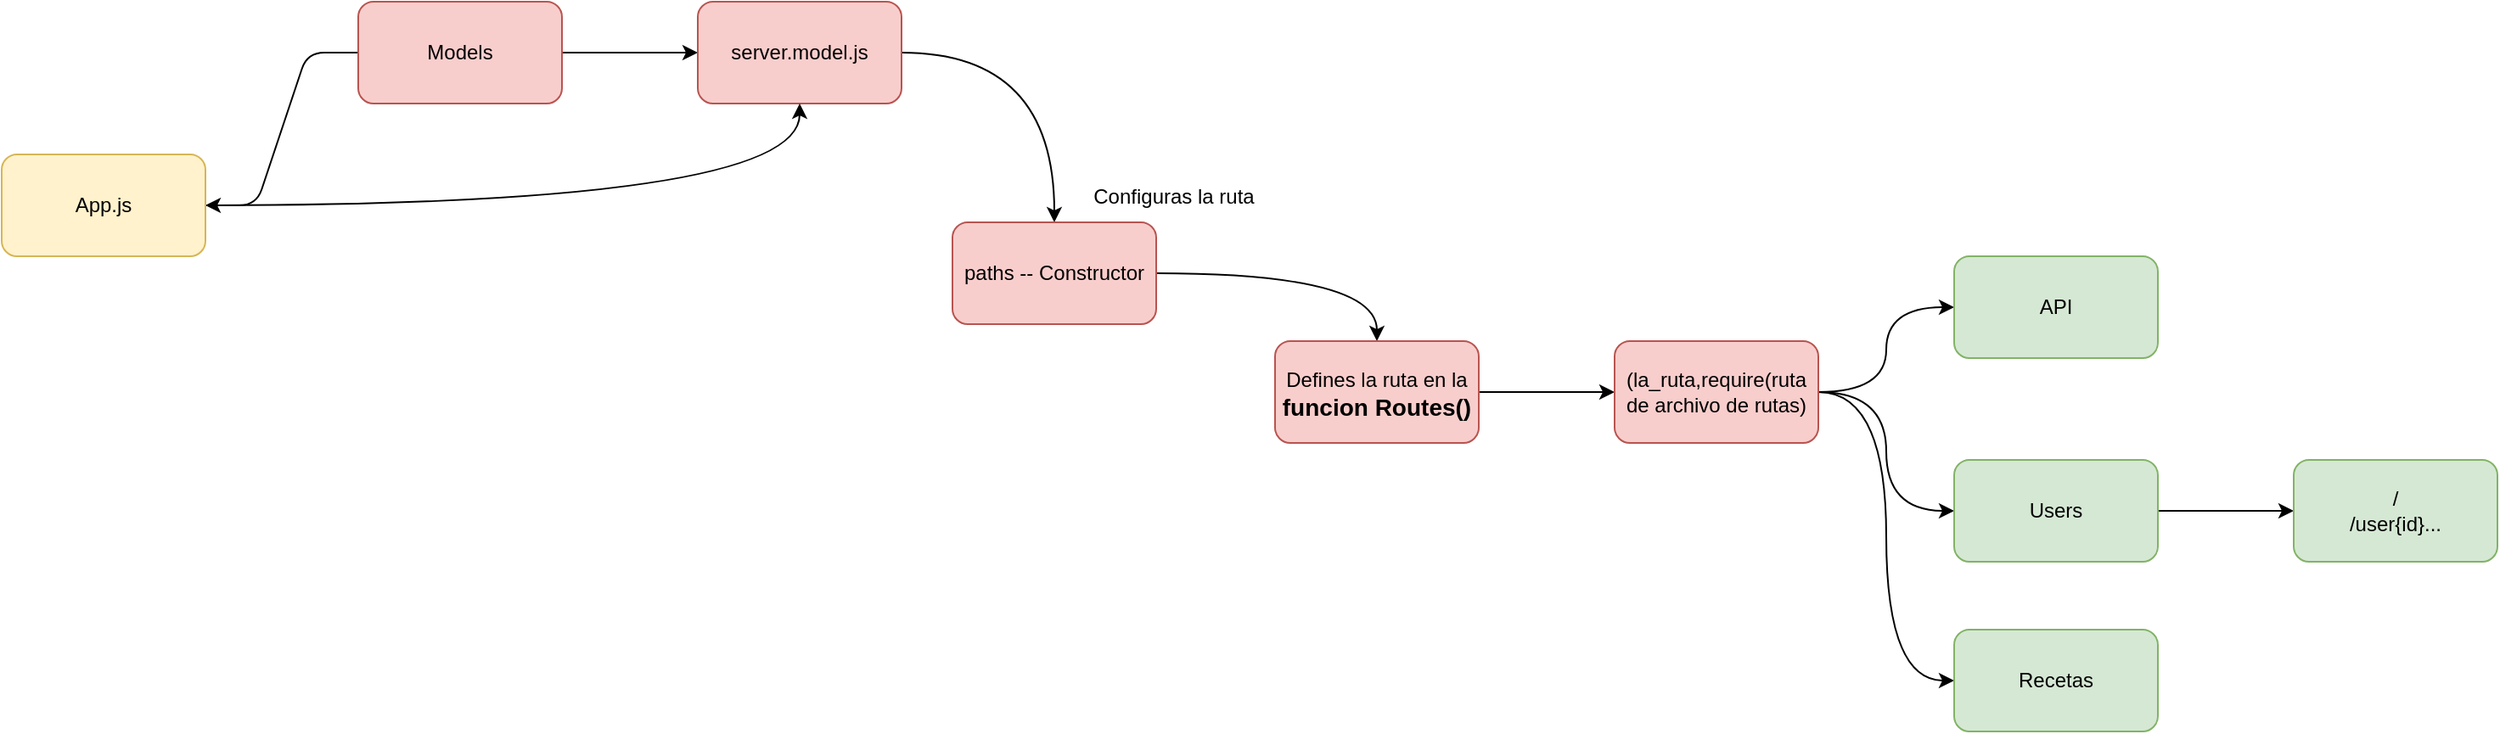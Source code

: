 <mxfile pages="4">
    <diagram id="pWokmqSzkTYBddhrLJTQ" name="Página-1">
        <mxGraphModel dx="1386" dy="862" grid="1" gridSize="10" guides="1" tooltips="1" connect="1" arrows="1" fold="1" page="1" pageScale="1" pageWidth="1169" pageHeight="827" math="0" shadow="0">
            <root>
                <mxCell id="0"/>
                <mxCell id="1" parent="0"/>
                <mxCell id="WJPseoFvbqqltC4p7D5D-3" value="" style="edgeStyle=entityRelationEdgeStyle;orthogonalLoop=1;jettySize=auto;html=1;rounded=1;" parent="1" source="WJPseoFvbqqltC4p7D5D-1" target="WJPseoFvbqqltC4p7D5D-2" edge="1">
                    <mxGeometry relative="1" as="geometry"/>
                </mxCell>
                <mxCell id="WJPseoFvbqqltC4p7D5D-5" value="" style="edgeStyle=entityRelationEdgeStyle;rounded=1;orthogonalLoop=1;jettySize=auto;html=1;" parent="1" source="WJPseoFvbqqltC4p7D5D-1" target="WJPseoFvbqqltC4p7D5D-4" edge="1">
                    <mxGeometry relative="1" as="geometry"/>
                </mxCell>
                <mxCell id="WJPseoFvbqqltC4p7D5D-1" value="Models" style="rounded=1;whiteSpace=wrap;html=1;fillColor=#f8cecc;strokeColor=#b85450;" parent="1" vertex="1">
                    <mxGeometry x="300" y="240" width="120" height="60" as="geometry"/>
                </mxCell>
                <mxCell id="WJPseoFvbqqltC4p7D5D-9" value="" style="edgeStyle=orthogonalEdgeStyle;curved=1;rounded=1;orthogonalLoop=1;jettySize=auto;html=1;" parent="1" source="WJPseoFvbqqltC4p7D5D-2" target="WJPseoFvbqqltC4p7D5D-8" edge="1">
                    <mxGeometry relative="1" as="geometry"/>
                </mxCell>
                <mxCell id="WJPseoFvbqqltC4p7D5D-2" value="server.model.js" style="rounded=1;whiteSpace=wrap;html=1;fillColor=#f8cecc;strokeColor=#b85450;" parent="1" vertex="1">
                    <mxGeometry x="500" y="240" width="120" height="60" as="geometry"/>
                </mxCell>
                <mxCell id="WJPseoFvbqqltC4p7D5D-6" style="edgeStyle=orthogonalEdgeStyle;rounded=1;orthogonalLoop=1;jettySize=auto;html=1;curved=1;" parent="1" source="WJPseoFvbqqltC4p7D5D-4" target="WJPseoFvbqqltC4p7D5D-2" edge="1">
                    <mxGeometry relative="1" as="geometry"/>
                </mxCell>
                <mxCell id="WJPseoFvbqqltC4p7D5D-4" value="App.js" style="rounded=1;whiteSpace=wrap;html=1;fillColor=#fff2cc;strokeColor=#d6b656;" parent="1" vertex="1">
                    <mxGeometry x="90" y="330" width="120" height="60" as="geometry"/>
                </mxCell>
                <mxCell id="WJPseoFvbqqltC4p7D5D-13" value="" style="edgeStyle=orthogonalEdgeStyle;curved=1;rounded=1;orthogonalLoop=1;jettySize=auto;html=1;" parent="1" source="WJPseoFvbqqltC4p7D5D-8" target="WJPseoFvbqqltC4p7D5D-12" edge="1">
                    <mxGeometry relative="1" as="geometry"/>
                </mxCell>
                <mxCell id="WJPseoFvbqqltC4p7D5D-8" value="paths -- Constructor" style="rounded=1;whiteSpace=wrap;html=1;fillColor=#f8cecc;strokeColor=#b85450;" parent="1" vertex="1">
                    <mxGeometry x="650" y="370" width="120" height="60" as="geometry"/>
                </mxCell>
                <mxCell id="WJPseoFvbqqltC4p7D5D-10" value="Configuras la ruta" style="text;html=1;align=center;verticalAlign=middle;resizable=0;points=[];autosize=1;strokeColor=none;fillColor=none;" parent="1" vertex="1">
                    <mxGeometry x="720" y="340" width="120" height="30" as="geometry"/>
                </mxCell>
                <mxCell id="WJPseoFvbqqltC4p7D5D-15" value="" style="edgeStyle=orthogonalEdgeStyle;curved=1;rounded=1;orthogonalLoop=1;jettySize=auto;html=1;fontSize=14;" parent="1" source="WJPseoFvbqqltC4p7D5D-12" target="WJPseoFvbqqltC4p7D5D-14" edge="1">
                    <mxGeometry relative="1" as="geometry"/>
                </mxCell>
                <mxCell id="WJPseoFvbqqltC4p7D5D-12" value="Defines la ruta en la&lt;b&gt;&lt;font style=&quot;font-size: 14px;&quot;&gt; funcion Routes()&lt;/font&gt;&lt;/b&gt;" style="rounded=1;whiteSpace=wrap;html=1;fillColor=#f8cecc;strokeColor=#b85450;" parent="1" vertex="1">
                    <mxGeometry x="840" y="440" width="120" height="60" as="geometry"/>
                </mxCell>
                <mxCell id="WJPseoFvbqqltC4p7D5D-17" value="" style="edgeStyle=orthogonalEdgeStyle;curved=1;rounded=1;orthogonalLoop=1;jettySize=auto;html=1;fontSize=14;" parent="1" source="WJPseoFvbqqltC4p7D5D-14" target="WJPseoFvbqqltC4p7D5D-16" edge="1">
                    <mxGeometry relative="1" as="geometry"/>
                </mxCell>
                <mxCell id="WJPseoFvbqqltC4p7D5D-19" value="" style="edgeStyle=orthogonalEdgeStyle;curved=1;rounded=1;orthogonalLoop=1;jettySize=auto;html=1;fontSize=14;entryX=0;entryY=0.5;entryDx=0;entryDy=0;" parent="1" source="WJPseoFvbqqltC4p7D5D-14" target="WJPseoFvbqqltC4p7D5D-18" edge="1">
                    <mxGeometry relative="1" as="geometry"/>
                </mxCell>
                <mxCell id="WJPseoFvbqqltC4p7D5D-23" style="edgeStyle=orthogonalEdgeStyle;curved=1;rounded=1;orthogonalLoop=1;jettySize=auto;html=1;entryX=0;entryY=0.5;entryDx=0;entryDy=0;fontSize=14;" parent="1" source="WJPseoFvbqqltC4p7D5D-14" target="WJPseoFvbqqltC4p7D5D-20" edge="1">
                    <mxGeometry relative="1" as="geometry"/>
                </mxCell>
                <mxCell id="WJPseoFvbqqltC4p7D5D-14" value="(la_ruta,require(ruta de archivo de rutas)" style="rounded=1;whiteSpace=wrap;html=1;fillColor=#f8cecc;strokeColor=#b85450;" parent="1" vertex="1">
                    <mxGeometry x="1040" y="440" width="120" height="60" as="geometry"/>
                </mxCell>
                <mxCell id="WJPseoFvbqqltC4p7D5D-16" value="API" style="rounded=1;whiteSpace=wrap;html=1;fillColor=#d5e8d4;strokeColor=#82b366;" parent="1" vertex="1">
                    <mxGeometry x="1240" y="390" width="120" height="60" as="geometry"/>
                </mxCell>
                <mxCell id="WJPseoFvbqqltC4p7D5D-26" value="" style="edgeStyle=orthogonalEdgeStyle;curved=1;rounded=1;orthogonalLoop=1;jettySize=auto;html=1;fontSize=14;" parent="1" source="WJPseoFvbqqltC4p7D5D-18" target="WJPseoFvbqqltC4p7D5D-25" edge="1">
                    <mxGeometry relative="1" as="geometry"/>
                </mxCell>
                <mxCell id="WJPseoFvbqqltC4p7D5D-18" value="Users" style="rounded=1;whiteSpace=wrap;html=1;fillColor=#d5e8d4;strokeColor=#82b366;" parent="1" vertex="1">
                    <mxGeometry x="1240" y="510" width="120" height="60" as="geometry"/>
                </mxCell>
                <mxCell id="WJPseoFvbqqltC4p7D5D-20" value="Recetas" style="rounded=1;whiteSpace=wrap;html=1;fillColor=#d5e8d4;strokeColor=#82b366;" parent="1" vertex="1">
                    <mxGeometry x="1240" y="610" width="120" height="60" as="geometry"/>
                </mxCell>
                <mxCell id="WJPseoFvbqqltC4p7D5D-25" value="/&lt;br&gt;/user{id}..." style="rounded=1;whiteSpace=wrap;html=1;fillColor=#d5e8d4;strokeColor=#82b366;" parent="1" vertex="1">
                    <mxGeometry x="1440" y="510" width="120" height="60" as="geometry"/>
                </mxCell>
            </root>
        </mxGraphModel>
    </diagram>
    <diagram id="p-2sDAP1I0WlibGgeAX4" name="Modelo Recetas - Materiales">
        <mxGraphModel dx="946" dy="647" grid="1" gridSize="10" guides="1" tooltips="1" connect="1" arrows="1" fold="1" page="1" pageScale="1" pageWidth="1169" pageHeight="827" math="0" shadow="0">
            <root>
                <mxCell id="0"/>
                <mxCell id="1" parent="0"/>
                <mxCell id="MLsY6oayZpJ1S7GdRjag-15" style="edgeStyle=entityRelationEdgeStyle;rounded=1;orthogonalLoop=1;jettySize=auto;html=1;entryX=0;entryY=0.5;entryDx=0;entryDy=0;sketch=1;" parent="1" source="MLsY6oayZpJ1S7GdRjag-2" target="MLsY6oayZpJ1S7GdRjag-4" edge="1">
                    <mxGeometry relative="1" as="geometry"/>
                </mxCell>
                <mxCell id="MLsY6oayZpJ1S7GdRjag-2" value="Materiales" style="rounded=1;whiteSpace=wrap;html=1;sketch=1;" parent="1" vertex="1">
                    <mxGeometry x="170" y="150" width="120" height="60" as="geometry"/>
                </mxCell>
                <mxCell id="MLsY6oayZpJ1S7GdRjag-16" style="edgeStyle=entityRelationEdgeStyle;rounded=1;orthogonalLoop=1;jettySize=auto;html=1;entryX=0;entryY=0.5;entryDx=0;entryDy=0;sketch=1;" parent="1" source="MLsY6oayZpJ1S7GdRjag-3" target="MLsY6oayZpJ1S7GdRjag-4" edge="1">
                    <mxGeometry relative="1" as="geometry"/>
                </mxCell>
                <mxCell id="MLsY6oayZpJ1S7GdRjag-3" value="Cantidad del material" style="rounded=1;whiteSpace=wrap;html=1;arcSize=28;sketch=1;" parent="1" vertex="1">
                    <mxGeometry x="170" y="260" width="120" height="60" as="geometry"/>
                </mxCell>
                <mxCell id="MLsY6oayZpJ1S7GdRjag-13" style="edgeStyle=entityRelationEdgeStyle;orthogonalLoop=1;jettySize=auto;html=1;rounded=1;sketch=1;" parent="1" source="MLsY6oayZpJ1S7GdRjag-4" target="MLsY6oayZpJ1S7GdRjag-12" edge="1">
                    <mxGeometry relative="1" as="geometry"/>
                </mxCell>
                <mxCell id="MLsY6oayZpJ1S7GdRjag-4" value="Materiales de la receta&lt;br&gt;&quot;Composición&quot;" style="rounded=1;whiteSpace=wrap;html=1;sketch=1;" parent="1" vertex="1">
                    <mxGeometry x="360" y="180" width="120" height="140" as="geometry"/>
                </mxCell>
                <mxCell id="MLsY6oayZpJ1S7GdRjag-5" value="Receta" style="swimlane;fontStyle=1;align=center;verticalAlign=top;childLayout=stackLayout;horizontal=1;startSize=26;horizontalStack=0;resizeParent=1;resizeParentMax=0;resizeLast=0;collapsible=1;marginBottom=0;sketch=1;" parent="1" vertex="1">
                    <mxGeometry x="570" y="124" width="320" height="196" as="geometry"/>
                </mxCell>
                <mxCell id="MLsY6oayZpJ1S7GdRjag-6" value="+ erp_code: integer" style="text;strokeColor=none;fillColor=none;align=left;verticalAlign=top;spacingLeft=4;spacingRight=4;overflow=hidden;rotatable=0;points=[[0,0.5],[1,0.5]];portConstraint=eastwest;sketch=1;" parent="MLsY6oayZpJ1S7GdRjag-5" vertex="1">
                    <mxGeometry y="26" width="320" height="26" as="geometry"/>
                </mxCell>
                <mxCell id="MLsY6oayZpJ1S7GdRjag-9" value="+ id_controller: integer" style="text;strokeColor=none;fillColor=none;align=left;verticalAlign=top;spacingLeft=4;spacingRight=4;overflow=hidden;rotatable=0;points=[[0,0.5],[1,0.5]];portConstraint=eastwest;sketch=1;" parent="MLsY6oayZpJ1S7GdRjag-5" vertex="1">
                    <mxGeometry y="52" width="320" height="28" as="geometry"/>
                </mxCell>
                <mxCell id="MLsY6oayZpJ1S7GdRjag-12" value="+ _idMaterialRecipe: [Object id]" style="text;strokeColor=none;fillColor=none;align=left;verticalAlign=top;spacingLeft=4;spacingRight=4;overflow=hidden;rotatable=0;points=[[0,0.5],[1,0.5]];portConstraint=eastwest;sketch=1;" parent="MLsY6oayZpJ1S7GdRjag-5" vertex="1">
                    <mxGeometry y="80" width="320" height="28" as="geometry"/>
                </mxCell>
                <mxCell id="MLsY6oayZpJ1S7GdRjag-7" value="" style="line;strokeWidth=1;fillColor=none;align=left;verticalAlign=middle;spacingTop=-1;spacingLeft=3;spacingRight=3;rotatable=0;labelPosition=right;points=[];portConstraint=eastwest;sketch=1;" parent="MLsY6oayZpJ1S7GdRjag-5" vertex="1">
                    <mxGeometry y="108" width="320" height="8" as="geometry"/>
                </mxCell>
                <mxCell id="MLsY6oayZpJ1S7GdRjag-8" value="+ create(erp_code,id_Controller,-idMaterialRecipe): static" style="text;strokeColor=none;fillColor=none;align=left;verticalAlign=top;spacingLeft=4;spacingRight=4;overflow=hidden;rotatable=0;points=[[0,0.5],[1,0.5]];portConstraint=eastwest;sketch=1;" parent="MLsY6oayZpJ1S7GdRjag-5" vertex="1">
                    <mxGeometry y="116" width="320" height="24" as="geometry"/>
                </mxCell>
                <mxCell id="MLsY6oayZpJ1S7GdRjag-10" value="+ update(erp_code,id_Controller,_idMaterialRecipe): static" style="text;strokeColor=none;fillColor=none;align=left;verticalAlign=top;spacingLeft=4;spacingRight=4;overflow=hidden;rotatable=0;points=[[0,0.5],[1,0.5]];portConstraint=eastwest;sketch=1;" parent="MLsY6oayZpJ1S7GdRjag-5" vertex="1">
                    <mxGeometry y="140" width="320" height="30" as="geometry"/>
                </mxCell>
                <mxCell id="MLsY6oayZpJ1S7GdRjag-11" value="+ get(type): static" style="text;strokeColor=none;fillColor=none;align=left;verticalAlign=top;spacingLeft=4;spacingRight=4;overflow=hidden;rotatable=0;points=[[0,0.5],[1,0.5]];portConstraint=eastwest;sketch=1;" parent="MLsY6oayZpJ1S7GdRjag-5" vertex="1">
                    <mxGeometry y="170" width="320" height="26" as="geometry"/>
                </mxCell>
                <mxCell id="MLsY6oayZpJ1S7GdRjag-21" style="edgeStyle=entityRelationEdgeStyle;rounded=1;sketch=1;orthogonalLoop=1;jettySize=auto;html=1;entryX=0;entryY=0.5;entryDx=0;entryDy=0;" parent="1" source="MLsY6oayZpJ1S7GdRjag-17" target="MLsY6oayZpJ1S7GdRjag-18" edge="1">
                    <mxGeometry relative="1" as="geometry"/>
                </mxCell>
                <mxCell id="MLsY6oayZpJ1S7GdRjag-17" value="Crear el material&lt;br&gt;_idMaterial" style="rounded=1;whiteSpace=wrap;html=1;" parent="1" vertex="1">
                    <mxGeometry x="140" y="414" width="120" height="60" as="geometry"/>
                </mxCell>
                <mxCell id="MLsY6oayZpJ1S7GdRjag-23" value="" style="edgeStyle=entityRelationEdgeStyle;rounded=1;sketch=1;orthogonalLoop=1;jettySize=auto;html=1;" parent="1" source="MLsY6oayZpJ1S7GdRjag-18" target="MLsY6oayZpJ1S7GdRjag-22" edge="1">
                    <mxGeometry relative="1" as="geometry"/>
                </mxCell>
                <mxCell id="MLsY6oayZpJ1S7GdRjag-18" value="Crear la composición de la receta&lt;br&gt;&lt;br&gt;&lt;blockquote style=&quot;margin: 0 0 0 40px; border: none; padding: 0px;&quot;&gt;&lt;div style=&quot;text-align: left;&quot;&gt;&lt;span style=&quot;background-color: initial;&quot;&gt;&lt;font color=&quot;#0000ff&quot;&gt;{&lt;/font&gt;&lt;/span&gt;&lt;/div&gt;&lt;div style=&quot;text-align: left;&quot;&gt;&lt;span style=&quot;background-color: initial;&quot;&gt;&lt;font color=&quot;#0000ff&quot;&gt;_idMaterial,&lt;/font&gt;&lt;/span&gt;&lt;/div&gt;&lt;div style=&quot;text-align: left;&quot;&gt;&lt;span style=&quot;background-color: initial;&quot;&gt;&lt;font color=&quot;#0000ff&quot;&gt;_idReceta,&lt;/font&gt;&lt;/span&gt;&lt;/div&gt;&lt;div style=&quot;text-align: left;&quot;&gt;&lt;span style=&quot;background-color: initial;&quot;&gt;&lt;font color=&quot;#0000ff&quot;&gt;qty&lt;/font&gt;&lt;/span&gt;&lt;/div&gt;&lt;div style=&quot;text-align: left;&quot;&gt;&lt;span style=&quot;background-color: initial;&quot;&gt;&lt;font color=&quot;#0000ff&quot;&gt;}&lt;/font&gt;&lt;/span&gt;&lt;/div&gt;&lt;/blockquote&gt;" style="rounded=1;whiteSpace=wrap;html=1;" parent="1" vertex="1">
                    <mxGeometry x="330" y="400" width="140" height="150" as="geometry"/>
                </mxCell>
                <mxCell id="MLsY6oayZpJ1S7GdRjag-22" value="Guardar las composición en la receta" style="rounded=1;whiteSpace=wrap;html=1;" parent="1" vertex="1">
                    <mxGeometry x="585" y="490" width="120" height="60" as="geometry"/>
                </mxCell>
                <mxCell id="MLsY6oayZpJ1S7GdRjag-26" style="edgeStyle=entityRelationEdgeStyle;rounded=1;sketch=1;orthogonalLoop=1;jettySize=auto;html=1;entryX=0;entryY=0.5;entryDx=0;entryDy=0;" parent="1" source="MLsY6oayZpJ1S7GdRjag-24" target="MLsY6oayZpJ1S7GdRjag-18" edge="1">
                    <mxGeometry relative="1" as="geometry"/>
                </mxCell>
                <mxCell id="MLsY6oayZpJ1S7GdRjag-24" value="Crear la receta&lt;br&gt;_idRecipe" style="rounded=1;whiteSpace=wrap;html=1;" parent="1" vertex="1">
                    <mxGeometry x="140" y="570" width="120" height="60" as="geometry"/>
                </mxCell>
                <mxCell id="MLsY6oayZpJ1S7GdRjag-25" value="Ya esto ha sido creado anteriormente" style="text;html=1;strokeColor=none;fillColor=none;align=center;verticalAlign=middle;whiteSpace=wrap;rounded=0;" parent="1" vertex="1">
                    <mxGeometry x="125" y="380" width="150" height="30" as="geometry"/>
                </mxCell>
                <mxCell id="r77Vp3xWxLvNxHz4vZNK-1" value="&amp;lt;&amp;lt;keyword&amp;gt;&amp;gt;&lt;br&gt;&lt;b&gt;Classifier1&lt;/b&gt;&lt;br&gt;{abstract}" style="swimlane;fontStyle=0;align=center;verticalAlign=top;childLayout=stackLayout;horizontal=1;startSize=55;horizontalStack=0;resizeParent=1;resizeParentMax=0;resizeLast=0;collapsible=0;marginBottom=0;html=1;" vertex="1" parent="1">
                    <mxGeometry x="120" y="900" width="140" height="183" as="geometry"/>
                </mxCell>
                <mxCell id="r77Vp3xWxLvNxHz4vZNK-2" value="attributes" style="text;html=1;strokeColor=none;fillColor=none;align=center;verticalAlign=middle;spacingLeft=4;spacingRight=4;overflow=hidden;rotatable=0;points=[[0,0.5],[1,0.5]];portConstraint=eastwest;" vertex="1" parent="r77Vp3xWxLvNxHz4vZNK-1">
                    <mxGeometry y="55" width="140" height="20" as="geometry"/>
                </mxCell>
                <mxCell id="r77Vp3xWxLvNxHz4vZNK-3" value="attribute1" style="text;html=1;strokeColor=none;fillColor=none;align=left;verticalAlign=middle;spacingLeft=4;spacingRight=4;overflow=hidden;rotatable=0;points=[[0,0.5],[1,0.5]];portConstraint=eastwest;" vertex="1" parent="r77Vp3xWxLvNxHz4vZNK-1">
                    <mxGeometry y="75" width="140" height="20" as="geometry"/>
                </mxCell>
                <mxCell id="r77Vp3xWxLvNxHz4vZNK-4" value="inherited attribute2" style="text;html=1;strokeColor=none;fillColor=none;align=left;verticalAlign=middle;spacingLeft=4;spacingRight=4;overflow=hidden;rotatable=0;points=[[0,0.5],[1,0.5]];portConstraint=eastwest;fontColor=#808080;" vertex="1" parent="r77Vp3xWxLvNxHz4vZNK-1">
                    <mxGeometry y="95" width="140" height="20" as="geometry"/>
                </mxCell>
                <mxCell id="r77Vp3xWxLvNxHz4vZNK-5" value="..." style="text;html=1;strokeColor=none;fillColor=none;align=left;verticalAlign=middle;spacingLeft=4;spacingRight=4;overflow=hidden;rotatable=0;points=[[0,0.5],[1,0.5]];portConstraint=eastwest;" vertex="1" parent="r77Vp3xWxLvNxHz4vZNK-1">
                    <mxGeometry y="115" width="140" height="20" as="geometry"/>
                </mxCell>
                <mxCell id="r77Vp3xWxLvNxHz4vZNK-6" value="" style="line;strokeWidth=1;fillColor=none;align=left;verticalAlign=middle;spacingTop=-1;spacingLeft=3;spacingRight=3;rotatable=0;labelPosition=right;points=[];portConstraint=eastwest;" vertex="1" parent="r77Vp3xWxLvNxHz4vZNK-1">
                    <mxGeometry y="135" width="140" height="8" as="geometry"/>
                </mxCell>
                <mxCell id="r77Vp3xWxLvNxHz4vZNK-7" value="operations" style="text;html=1;strokeColor=none;fillColor=none;align=center;verticalAlign=middle;spacingLeft=4;spacingRight=4;overflow=hidden;rotatable=0;points=[[0,0.5],[1,0.5]];portConstraint=eastwest;" vertex="1" parent="r77Vp3xWxLvNxHz4vZNK-1">
                    <mxGeometry y="143" width="140" height="20" as="geometry"/>
                </mxCell>
                <mxCell id="r77Vp3xWxLvNxHz4vZNK-8" value="operation1" style="text;html=1;strokeColor=none;fillColor=none;align=left;verticalAlign=middle;spacingLeft=4;spacingRight=4;overflow=hidden;rotatable=0;points=[[0,0.5],[1,0.5]];portConstraint=eastwest;" vertex="1" parent="r77Vp3xWxLvNxHz4vZNK-1">
                    <mxGeometry y="163" width="140" height="20" as="geometry"/>
                </mxCell>
            </root>
        </mxGraphModel>
    </diagram>
    <diagram id="aRV2KLemo_lavhXiKA_a" name="SCALE">
        <mxGraphModel dx="2555" dy="862" grid="1" gridSize="10" guides="1" tooltips="1" connect="1" arrows="1" fold="1" page="1" pageScale="1" pageWidth="1169" pageHeight="827" math="0" shadow="0">
            <root>
                <mxCell id="0"/>
                <mxCell id="1" parent="0"/>
                <mxCell id="9mutGCsLK1MpOiMWunOT-1" value="Drivers" style="shape=table;startSize=30;container=1;collapsible=1;childLayout=tableLayout;fixedRows=1;rowLines=0;fontStyle=1;align=center;resizeLast=1;fillColor=#dae8fc;strokeColor=#6c8ebf;" parent="1" vertex="1">
                    <mxGeometry x="250" y="264" width="180" height="120" as="geometry"/>
                </mxCell>
                <mxCell id="9mutGCsLK1MpOiMWunOT-2" value="" style="shape=tableRow;horizontal=0;startSize=0;swimlaneHead=0;swimlaneBody=0;fillColor=none;collapsible=0;dropTarget=0;points=[[0,0.5],[1,0.5]];portConstraint=eastwest;top=0;left=0;right=0;bottom=1;" parent="9mutGCsLK1MpOiMWunOT-1" vertex="1">
                    <mxGeometry y="30" width="180" height="30" as="geometry"/>
                </mxCell>
                <mxCell id="9mutGCsLK1MpOiMWunOT-3" value="PK" style="shape=partialRectangle;connectable=0;fillColor=none;top=0;left=0;bottom=0;right=0;fontStyle=1;overflow=hidden;" parent="9mutGCsLK1MpOiMWunOT-2" vertex="1">
                    <mxGeometry width="30" height="30" as="geometry">
                        <mxRectangle width="30" height="30" as="alternateBounds"/>
                    </mxGeometry>
                </mxCell>
                <mxCell id="9mutGCsLK1MpOiMWunOT-4" value="_id" style="shape=partialRectangle;connectable=0;fillColor=none;top=0;left=0;bottom=0;right=0;align=left;spacingLeft=6;fontStyle=5;overflow=hidden;" parent="9mutGCsLK1MpOiMWunOT-2" vertex="1">
                    <mxGeometry x="30" width="150" height="30" as="geometry">
                        <mxRectangle width="150" height="30" as="alternateBounds"/>
                    </mxGeometry>
                </mxCell>
                <mxCell id="9mutGCsLK1MpOiMWunOT-5" value="" style="shape=tableRow;horizontal=0;startSize=0;swimlaneHead=0;swimlaneBody=0;fillColor=none;collapsible=0;dropTarget=0;points=[[0,0.5],[1,0.5]];portConstraint=eastwest;top=0;left=0;right=0;bottom=0;" parent="9mutGCsLK1MpOiMWunOT-1" vertex="1">
                    <mxGeometry y="60" width="180" height="30" as="geometry"/>
                </mxCell>
                <mxCell id="9mutGCsLK1MpOiMWunOT-6" value="" style="shape=partialRectangle;connectable=0;fillColor=none;top=0;left=0;bottom=0;right=0;editable=1;overflow=hidden;" parent="9mutGCsLK1MpOiMWunOT-5" vertex="1">
                    <mxGeometry width="30" height="30" as="geometry">
                        <mxRectangle width="30" height="30" as="alternateBounds"/>
                    </mxGeometry>
                </mxCell>
                <mxCell id="9mutGCsLK1MpOiMWunOT-7" value="name" style="shape=partialRectangle;connectable=0;fillColor=none;top=0;left=0;bottom=0;right=0;align=left;spacingLeft=6;overflow=hidden;" parent="9mutGCsLK1MpOiMWunOT-5" vertex="1">
                    <mxGeometry x="30" width="150" height="30" as="geometry">
                        <mxRectangle width="150" height="30" as="alternateBounds"/>
                    </mxGeometry>
                </mxCell>
                <mxCell id="9mutGCsLK1MpOiMWunOT-8" value="" style="shape=tableRow;horizontal=0;startSize=0;swimlaneHead=0;swimlaneBody=0;fillColor=none;collapsible=0;dropTarget=0;points=[[0,0.5],[1,0.5]];portConstraint=eastwest;top=0;left=0;right=0;bottom=0;" parent="9mutGCsLK1MpOiMWunOT-1" vertex="1">
                    <mxGeometry y="90" width="180" height="30" as="geometry"/>
                </mxCell>
                <mxCell id="9mutGCsLK1MpOiMWunOT-9" value="" style="shape=partialRectangle;connectable=0;fillColor=none;top=0;left=0;bottom=0;right=0;editable=1;overflow=hidden;" parent="9mutGCsLK1MpOiMWunOT-8" vertex="1">
                    <mxGeometry width="30" height="30" as="geometry">
                        <mxRectangle width="30" height="30" as="alternateBounds"/>
                    </mxGeometry>
                </mxCell>
                <mxCell id="9mutGCsLK1MpOiMWunOT-10" value="identificacion" style="shape=partialRectangle;connectable=0;fillColor=none;top=0;left=0;bottom=0;right=0;align=left;spacingLeft=6;overflow=hidden;" parent="9mutGCsLK1MpOiMWunOT-8" vertex="1">
                    <mxGeometry x="30" width="150" height="30" as="geometry">
                        <mxRectangle width="150" height="30" as="alternateBounds"/>
                    </mxGeometry>
                </mxCell>
                <mxCell id="9mutGCsLK1MpOiMWunOT-14" value="Trucks" style="shape=table;startSize=30;container=1;collapsible=1;childLayout=tableLayout;fixedRows=1;rowLines=0;fontStyle=1;align=center;resizeLast=1;fillColor=#dae8fc;strokeColor=#6c8ebf;" parent="1" vertex="1">
                    <mxGeometry x="490" y="264" width="180" height="150" as="geometry"/>
                </mxCell>
                <mxCell id="9mutGCsLK1MpOiMWunOT-15" value="" style="shape=tableRow;horizontal=0;startSize=0;swimlaneHead=0;swimlaneBody=0;fillColor=none;collapsible=0;dropTarget=0;points=[[0,0.5],[1,0.5]];portConstraint=eastwest;top=0;left=0;right=0;bottom=1;" parent="9mutGCsLK1MpOiMWunOT-14" vertex="1">
                    <mxGeometry y="30" width="180" height="30" as="geometry"/>
                </mxCell>
                <mxCell id="9mutGCsLK1MpOiMWunOT-16" value="PK" style="shape=partialRectangle;connectable=0;fillColor=none;top=0;left=0;bottom=0;right=0;fontStyle=1;overflow=hidden;" parent="9mutGCsLK1MpOiMWunOT-15" vertex="1">
                    <mxGeometry width="30" height="30" as="geometry">
                        <mxRectangle width="30" height="30" as="alternateBounds"/>
                    </mxGeometry>
                </mxCell>
                <mxCell id="9mutGCsLK1MpOiMWunOT-17" value="_id" style="shape=partialRectangle;connectable=0;fillColor=none;top=0;left=0;bottom=0;right=0;align=left;spacingLeft=6;fontStyle=5;overflow=hidden;" parent="9mutGCsLK1MpOiMWunOT-15" vertex="1">
                    <mxGeometry x="30" width="150" height="30" as="geometry">
                        <mxRectangle width="150" height="30" as="alternateBounds"/>
                    </mxGeometry>
                </mxCell>
                <mxCell id="9mutGCsLK1MpOiMWunOT-18" value="" style="shape=tableRow;horizontal=0;startSize=0;swimlaneHead=0;swimlaneBody=0;fillColor=none;collapsible=0;dropTarget=0;points=[[0,0.5],[1,0.5]];portConstraint=eastwest;top=0;left=0;right=0;bottom=0;" parent="9mutGCsLK1MpOiMWunOT-14" vertex="1">
                    <mxGeometry y="60" width="180" height="30" as="geometry"/>
                </mxCell>
                <mxCell id="9mutGCsLK1MpOiMWunOT-19" value="" style="shape=partialRectangle;connectable=0;fillColor=none;top=0;left=0;bottom=0;right=0;editable=1;overflow=hidden;" parent="9mutGCsLK1MpOiMWunOT-18" vertex="1">
                    <mxGeometry width="30" height="30" as="geometry">
                        <mxRectangle width="30" height="30" as="alternateBounds"/>
                    </mxGeometry>
                </mxCell>
                <mxCell id="9mutGCsLK1MpOiMWunOT-20" value="Placa " style="shape=partialRectangle;connectable=0;fillColor=none;top=0;left=0;bottom=0;right=0;align=left;spacingLeft=6;overflow=hidden;" parent="9mutGCsLK1MpOiMWunOT-18" vertex="1">
                    <mxGeometry x="30" width="150" height="30" as="geometry">
                        <mxRectangle width="150" height="30" as="alternateBounds"/>
                    </mxGeometry>
                </mxCell>
                <mxCell id="9mutGCsLK1MpOiMWunOT-21" value="" style="shape=tableRow;horizontal=0;startSize=0;swimlaneHead=0;swimlaneBody=0;fillColor=none;collapsible=0;dropTarget=0;points=[[0,0.5],[1,0.5]];portConstraint=eastwest;top=0;left=0;right=0;bottom=0;" parent="9mutGCsLK1MpOiMWunOT-14" vertex="1">
                    <mxGeometry y="90" width="180" height="30" as="geometry"/>
                </mxCell>
                <mxCell id="9mutGCsLK1MpOiMWunOT-22" value="" style="shape=partialRectangle;connectable=0;fillColor=none;top=0;left=0;bottom=0;right=0;editable=1;overflow=hidden;" parent="9mutGCsLK1MpOiMWunOT-21" vertex="1">
                    <mxGeometry width="30" height="30" as="geometry">
                        <mxRectangle width="30" height="30" as="alternateBounds"/>
                    </mxGeometry>
                </mxCell>
                <mxCell id="9mutGCsLK1MpOiMWunOT-23" value="Modelo" style="shape=partialRectangle;connectable=0;fillColor=none;top=0;left=0;bottom=0;right=0;align=left;spacingLeft=6;overflow=hidden;" parent="9mutGCsLK1MpOiMWunOT-21" vertex="1">
                    <mxGeometry x="30" width="150" height="30" as="geometry">
                        <mxRectangle width="150" height="30" as="alternateBounds"/>
                    </mxGeometry>
                </mxCell>
                <mxCell id="9mutGCsLK1MpOiMWunOT-24" value="" style="shape=tableRow;horizontal=0;startSize=0;swimlaneHead=0;swimlaneBody=0;fillColor=none;collapsible=0;dropTarget=0;points=[[0,0.5],[1,0.5]];portConstraint=eastwest;top=0;left=0;right=0;bottom=0;" parent="9mutGCsLK1MpOiMWunOT-14" vertex="1">
                    <mxGeometry y="120" width="180" height="30" as="geometry"/>
                </mxCell>
                <mxCell id="9mutGCsLK1MpOiMWunOT-25" value="" style="shape=partialRectangle;connectable=0;fillColor=none;top=0;left=0;bottom=0;right=0;editable=1;overflow=hidden;" parent="9mutGCsLK1MpOiMWunOT-24" vertex="1">
                    <mxGeometry width="30" height="30" as="geometry">
                        <mxRectangle width="30" height="30" as="alternateBounds"/>
                    </mxGeometry>
                </mxCell>
                <mxCell id="9mutGCsLK1MpOiMWunOT-26" value="Color" style="shape=partialRectangle;connectable=0;fillColor=none;top=0;left=0;bottom=0;right=0;align=left;spacingLeft=6;overflow=hidden;" parent="9mutGCsLK1MpOiMWunOT-24" vertex="1">
                    <mxGeometry x="30" width="150" height="30" as="geometry">
                        <mxRectangle width="150" height="30" as="alternateBounds"/>
                    </mxGeometry>
                </mxCell>
                <mxCell id="9mutGCsLK1MpOiMWunOT-27" value="Clients" style="shape=table;startSize=30;container=1;collapsible=1;childLayout=tableLayout;fixedRows=1;rowLines=0;fontStyle=1;align=center;resizeLast=1;fillColor=#d5e8d4;strokeColor=#82b366;" parent="1" vertex="1">
                    <mxGeometry x="250" y="490" width="180" height="120" as="geometry"/>
                </mxCell>
                <mxCell id="9mutGCsLK1MpOiMWunOT-28" value="" style="shape=tableRow;horizontal=0;startSize=0;swimlaneHead=0;swimlaneBody=0;fillColor=none;collapsible=0;dropTarget=0;points=[[0,0.5],[1,0.5]];portConstraint=eastwest;top=0;left=0;right=0;bottom=1;" parent="9mutGCsLK1MpOiMWunOT-27" vertex="1">
                    <mxGeometry y="30" width="180" height="30" as="geometry"/>
                </mxCell>
                <mxCell id="9mutGCsLK1MpOiMWunOT-29" value="PK" style="shape=partialRectangle;connectable=0;fillColor=none;top=0;left=0;bottom=0;right=0;fontStyle=1;overflow=hidden;" parent="9mutGCsLK1MpOiMWunOT-28" vertex="1">
                    <mxGeometry width="30" height="30" as="geometry">
                        <mxRectangle width="30" height="30" as="alternateBounds"/>
                    </mxGeometry>
                </mxCell>
                <mxCell id="9mutGCsLK1MpOiMWunOT-30" value="_id" style="shape=partialRectangle;connectable=0;fillColor=none;top=0;left=0;bottom=0;right=0;align=left;spacingLeft=6;fontStyle=5;overflow=hidden;" parent="9mutGCsLK1MpOiMWunOT-28" vertex="1">
                    <mxGeometry x="30" width="150" height="30" as="geometry">
                        <mxRectangle width="150" height="30" as="alternateBounds"/>
                    </mxGeometry>
                </mxCell>
                <mxCell id="9mutGCsLK1MpOiMWunOT-31" value="" style="shape=tableRow;horizontal=0;startSize=0;swimlaneHead=0;swimlaneBody=0;fillColor=none;collapsible=0;dropTarget=0;points=[[0,0.5],[1,0.5]];portConstraint=eastwest;top=0;left=0;right=0;bottom=0;" parent="9mutGCsLK1MpOiMWunOT-27" vertex="1">
                    <mxGeometry y="60" width="180" height="30" as="geometry"/>
                </mxCell>
                <mxCell id="9mutGCsLK1MpOiMWunOT-32" value="" style="shape=partialRectangle;connectable=0;fillColor=none;top=0;left=0;bottom=0;right=0;editable=1;overflow=hidden;" parent="9mutGCsLK1MpOiMWunOT-31" vertex="1">
                    <mxGeometry width="30" height="30" as="geometry">
                        <mxRectangle width="30" height="30" as="alternateBounds"/>
                    </mxGeometry>
                </mxCell>
                <mxCell id="9mutGCsLK1MpOiMWunOT-33" value="Nombre" style="shape=partialRectangle;connectable=0;fillColor=none;top=0;left=0;bottom=0;right=0;align=left;spacingLeft=6;overflow=hidden;" parent="9mutGCsLK1MpOiMWunOT-31" vertex="1">
                    <mxGeometry x="30" width="150" height="30" as="geometry">
                        <mxRectangle width="150" height="30" as="alternateBounds"/>
                    </mxGeometry>
                </mxCell>
                <mxCell id="9mutGCsLK1MpOiMWunOT-34" value="" style="shape=tableRow;horizontal=0;startSize=0;swimlaneHead=0;swimlaneBody=0;fillColor=none;collapsible=0;dropTarget=0;points=[[0,0.5],[1,0.5]];portConstraint=eastwest;top=0;left=0;right=0;bottom=0;" parent="9mutGCsLK1MpOiMWunOT-27" vertex="1">
                    <mxGeometry y="90" width="180" height="30" as="geometry"/>
                </mxCell>
                <mxCell id="9mutGCsLK1MpOiMWunOT-35" value="" style="shape=partialRectangle;connectable=0;fillColor=none;top=0;left=0;bottom=0;right=0;editable=1;overflow=hidden;" parent="9mutGCsLK1MpOiMWunOT-34" vertex="1">
                    <mxGeometry width="30" height="30" as="geometry">
                        <mxRectangle width="30" height="30" as="alternateBounds"/>
                    </mxGeometry>
                </mxCell>
                <mxCell id="9mutGCsLK1MpOiMWunOT-36" value="Nit" style="shape=partialRectangle;connectable=0;fillColor=none;top=0;left=0;bottom=0;right=0;align=left;spacingLeft=6;overflow=hidden;" parent="9mutGCsLK1MpOiMWunOT-34" vertex="1">
                    <mxGeometry x="30" width="150" height="30" as="geometry">
                        <mxRectangle width="150" height="30" as="alternateBounds"/>
                    </mxGeometry>
                </mxCell>
                <mxCell id="9mutGCsLK1MpOiMWunOT-40" value="Origins" style="shape=table;startSize=30;container=1;collapsible=1;childLayout=tableLayout;fixedRows=1;rowLines=0;fontStyle=1;align=center;resizeLast=1;fillColor=#d5e8d4;strokeColor=#82b366;" parent="1" vertex="1">
                    <mxGeometry x="465" y="490" width="180" height="90" as="geometry"/>
                </mxCell>
                <mxCell id="9mutGCsLK1MpOiMWunOT-41" value="" style="shape=tableRow;horizontal=0;startSize=0;swimlaneHead=0;swimlaneBody=0;fillColor=none;collapsible=0;dropTarget=0;points=[[0,0.5],[1,0.5]];portConstraint=eastwest;top=0;left=0;right=0;bottom=1;" parent="9mutGCsLK1MpOiMWunOT-40" vertex="1">
                    <mxGeometry y="30" width="180" height="30" as="geometry"/>
                </mxCell>
                <mxCell id="9mutGCsLK1MpOiMWunOT-42" value="PK" style="shape=partialRectangle;connectable=0;fillColor=none;top=0;left=0;bottom=0;right=0;fontStyle=1;overflow=hidden;" parent="9mutGCsLK1MpOiMWunOT-41" vertex="1">
                    <mxGeometry width="30" height="30" as="geometry">
                        <mxRectangle width="30" height="30" as="alternateBounds"/>
                    </mxGeometry>
                </mxCell>
                <mxCell id="9mutGCsLK1MpOiMWunOT-43" value="_id" style="shape=partialRectangle;connectable=0;fillColor=none;top=0;left=0;bottom=0;right=0;align=left;spacingLeft=6;fontStyle=5;overflow=hidden;" parent="9mutGCsLK1MpOiMWunOT-41" vertex="1">
                    <mxGeometry x="30" width="150" height="30" as="geometry">
                        <mxRectangle width="150" height="30" as="alternateBounds"/>
                    </mxGeometry>
                </mxCell>
                <mxCell id="9mutGCsLK1MpOiMWunOT-44" value="" style="shape=tableRow;horizontal=0;startSize=0;swimlaneHead=0;swimlaneBody=0;fillColor=none;collapsible=0;dropTarget=0;points=[[0,0.5],[1,0.5]];portConstraint=eastwest;top=0;left=0;right=0;bottom=0;" parent="9mutGCsLK1MpOiMWunOT-40" vertex="1">
                    <mxGeometry y="60" width="180" height="30" as="geometry"/>
                </mxCell>
                <mxCell id="9mutGCsLK1MpOiMWunOT-45" value="" style="shape=partialRectangle;connectable=0;fillColor=none;top=0;left=0;bottom=0;right=0;editable=1;overflow=hidden;" parent="9mutGCsLK1MpOiMWunOT-44" vertex="1">
                    <mxGeometry width="30" height="30" as="geometry">
                        <mxRectangle width="30" height="30" as="alternateBounds"/>
                    </mxGeometry>
                </mxCell>
                <mxCell id="9mutGCsLK1MpOiMWunOT-46" value="originName" style="shape=partialRectangle;connectable=0;fillColor=none;top=0;left=0;bottom=0;right=0;align=left;spacingLeft=6;overflow=hidden;" parent="9mutGCsLK1MpOiMWunOT-44" vertex="1">
                    <mxGeometry x="30" width="150" height="30" as="geometry">
                        <mxRectangle width="150" height="30" as="alternateBounds"/>
                    </mxGeometry>
                </mxCell>
                <mxCell id="9mutGCsLK1MpOiMWunOT-53" value="Projects" style="shape=table;startSize=30;container=1;collapsible=1;childLayout=tableLayout;fixedRows=1;rowLines=0;fontStyle=1;align=center;resizeLast=1;fillColor=#d5e8d4;strokeColor=#82b366;" parent="1" vertex="1">
                    <mxGeometry x="675" y="490" width="180" height="90" as="geometry"/>
                </mxCell>
                <mxCell id="9mutGCsLK1MpOiMWunOT-54" value="" style="shape=tableRow;horizontal=0;startSize=0;swimlaneHead=0;swimlaneBody=0;fillColor=none;collapsible=0;dropTarget=0;points=[[0,0.5],[1,0.5]];portConstraint=eastwest;top=0;left=0;right=0;bottom=1;" parent="9mutGCsLK1MpOiMWunOT-53" vertex="1">
                    <mxGeometry y="30" width="180" height="30" as="geometry"/>
                </mxCell>
                <mxCell id="9mutGCsLK1MpOiMWunOT-55" value="PK" style="shape=partialRectangle;connectable=0;fillColor=none;top=0;left=0;bottom=0;right=0;fontStyle=1;overflow=hidden;" parent="9mutGCsLK1MpOiMWunOT-54" vertex="1">
                    <mxGeometry width="30" height="30" as="geometry">
                        <mxRectangle width="30" height="30" as="alternateBounds"/>
                    </mxGeometry>
                </mxCell>
                <mxCell id="9mutGCsLK1MpOiMWunOT-56" value="_id" style="shape=partialRectangle;connectable=0;fillColor=none;top=0;left=0;bottom=0;right=0;align=left;spacingLeft=6;fontStyle=5;overflow=hidden;" parent="9mutGCsLK1MpOiMWunOT-54" vertex="1">
                    <mxGeometry x="30" width="150" height="30" as="geometry">
                        <mxRectangle width="150" height="30" as="alternateBounds"/>
                    </mxGeometry>
                </mxCell>
                <mxCell id="9mutGCsLK1MpOiMWunOT-57" value="" style="shape=tableRow;horizontal=0;startSize=0;swimlaneHead=0;swimlaneBody=0;fillColor=none;collapsible=0;dropTarget=0;points=[[0,0.5],[1,0.5]];portConstraint=eastwest;top=0;left=0;right=0;bottom=0;" parent="9mutGCsLK1MpOiMWunOT-53" vertex="1">
                    <mxGeometry y="60" width="180" height="30" as="geometry"/>
                </mxCell>
                <mxCell id="9mutGCsLK1MpOiMWunOT-58" value="" style="shape=partialRectangle;connectable=0;fillColor=none;top=0;left=0;bottom=0;right=0;editable=1;overflow=hidden;" parent="9mutGCsLK1MpOiMWunOT-57" vertex="1">
                    <mxGeometry width="30" height="30" as="geometry">
                        <mxRectangle width="30" height="30" as="alternateBounds"/>
                    </mxGeometry>
                </mxCell>
                <mxCell id="9mutGCsLK1MpOiMWunOT-59" value="projectName" style="shape=partialRectangle;connectable=0;fillColor=none;top=0;left=0;bottom=0;right=0;align=left;spacingLeft=6;overflow=hidden;" parent="9mutGCsLK1MpOiMWunOT-57" vertex="1">
                    <mxGeometry x="30" width="150" height="30" as="geometry">
                        <mxRectangle width="150" height="30" as="alternateBounds"/>
                    </mxGeometry>
                </mxCell>
                <mxCell id="9mutGCsLK1MpOiMWunOT-60" value="Products" style="shape=table;startSize=30;container=1;collapsible=1;childLayout=tableLayout;fixedRows=1;rowLines=0;fontStyle=1;align=center;resizeLast=1;" parent="1" vertex="1">
                    <mxGeometry x="100" y="737" width="180" height="90" as="geometry"/>
                </mxCell>
                <mxCell id="9mutGCsLK1MpOiMWunOT-61" value="" style="shape=tableRow;horizontal=0;startSize=0;swimlaneHead=0;swimlaneBody=0;fillColor=none;collapsible=0;dropTarget=0;points=[[0,0.5],[1,0.5]];portConstraint=eastwest;top=0;left=0;right=0;bottom=1;" parent="9mutGCsLK1MpOiMWunOT-60" vertex="1">
                    <mxGeometry y="30" width="180" height="30" as="geometry"/>
                </mxCell>
                <mxCell id="9mutGCsLK1MpOiMWunOT-62" value="PK" style="shape=partialRectangle;connectable=0;fillColor=none;top=0;left=0;bottom=0;right=0;fontStyle=1;overflow=hidden;" parent="9mutGCsLK1MpOiMWunOT-61" vertex="1">
                    <mxGeometry width="30" height="30" as="geometry">
                        <mxRectangle width="30" height="30" as="alternateBounds"/>
                    </mxGeometry>
                </mxCell>
                <mxCell id="9mutGCsLK1MpOiMWunOT-63" value="_id" style="shape=partialRectangle;connectable=0;fillColor=none;top=0;left=0;bottom=0;right=0;align=left;spacingLeft=6;fontStyle=5;overflow=hidden;" parent="9mutGCsLK1MpOiMWunOT-61" vertex="1">
                    <mxGeometry x="30" width="150" height="30" as="geometry">
                        <mxRectangle width="150" height="30" as="alternateBounds"/>
                    </mxGeometry>
                </mxCell>
                <mxCell id="9mutGCsLK1MpOiMWunOT-64" value="" style="shape=tableRow;horizontal=0;startSize=0;swimlaneHead=0;swimlaneBody=0;fillColor=none;collapsible=0;dropTarget=0;points=[[0,0.5],[1,0.5]];portConstraint=eastwest;top=0;left=0;right=0;bottom=0;" parent="9mutGCsLK1MpOiMWunOT-60" vertex="1">
                    <mxGeometry y="60" width="180" height="30" as="geometry"/>
                </mxCell>
                <mxCell id="9mutGCsLK1MpOiMWunOT-65" value="" style="shape=partialRectangle;connectable=0;fillColor=none;top=0;left=0;bottom=0;right=0;editable=1;overflow=hidden;" parent="9mutGCsLK1MpOiMWunOT-64" vertex="1">
                    <mxGeometry width="30" height="30" as="geometry">
                        <mxRectangle width="30" height="30" as="alternateBounds"/>
                    </mxGeometry>
                </mxCell>
                <mxCell id="9mutGCsLK1MpOiMWunOT-66" value="productName" style="shape=partialRectangle;connectable=0;fillColor=none;top=0;left=0;bottom=0;right=0;align=left;spacingLeft=6;overflow=hidden;" parent="9mutGCsLK1MpOiMWunOT-64" vertex="1">
                    <mxGeometry x="30" width="150" height="30" as="geometry">
                        <mxRectangle width="150" height="30" as="alternateBounds"/>
                    </mxGeometry>
                </mxCell>
                <mxCell id="9mutGCsLK1MpOiMWunOT-67" value="Registers" style="shape=table;startSize=30;container=1;collapsible=1;childLayout=tableLayout;fixedRows=1;rowLines=0;fontStyle=1;align=center;resizeLast=1;" parent="1" vertex="1">
                    <mxGeometry x="-260" y="250" width="180" height="600" as="geometry">
                        <mxRectangle x="-260" y="250" width="100" height="30" as="alternateBounds"/>
                    </mxGeometry>
                </mxCell>
                <mxCell id="9mutGCsLK1MpOiMWunOT-68" value="" style="shape=tableRow;horizontal=0;startSize=0;swimlaneHead=0;swimlaneBody=0;fillColor=none;collapsible=0;dropTarget=0;points=[[0,0.5],[1,0.5]];portConstraint=eastwest;top=0;left=0;right=0;bottom=1;" parent="9mutGCsLK1MpOiMWunOT-67" vertex="1">
                    <mxGeometry y="30" width="180" height="30" as="geometry"/>
                </mxCell>
                <mxCell id="9mutGCsLK1MpOiMWunOT-69" value="PK" style="shape=partialRectangle;connectable=0;fillColor=none;top=0;left=0;bottom=0;right=0;fontStyle=1;overflow=hidden;" parent="9mutGCsLK1MpOiMWunOT-68" vertex="1">
                    <mxGeometry width="30" height="30" as="geometry">
                        <mxRectangle width="30" height="30" as="alternateBounds"/>
                    </mxGeometry>
                </mxCell>
                <mxCell id="9mutGCsLK1MpOiMWunOT-70" value="_id" style="shape=partialRectangle;connectable=0;fillColor=none;top=0;left=0;bottom=0;right=0;align=left;spacingLeft=6;fontStyle=5;overflow=hidden;" parent="9mutGCsLK1MpOiMWunOT-68" vertex="1">
                    <mxGeometry x="30" width="150" height="30" as="geometry">
                        <mxRectangle width="150" height="30" as="alternateBounds"/>
                    </mxGeometry>
                </mxCell>
                <mxCell id="9mutGCsLK1MpOiMWunOT-71" value="" style="shape=tableRow;horizontal=0;startSize=0;swimlaneHead=0;swimlaneBody=0;fillColor=none;collapsible=0;dropTarget=0;points=[[0,0.5],[1,0.5]];portConstraint=eastwest;top=0;left=0;right=0;bottom=0;" parent="9mutGCsLK1MpOiMWunOT-67" vertex="1">
                    <mxGeometry y="60" width="180" height="30" as="geometry"/>
                </mxCell>
                <mxCell id="9mutGCsLK1MpOiMWunOT-72" value="" style="shape=partialRectangle;connectable=0;fillColor=none;top=0;left=0;bottom=0;right=0;editable=1;overflow=hidden;" parent="9mutGCsLK1MpOiMWunOT-71" vertex="1">
                    <mxGeometry width="30" height="30" as="geometry">
                        <mxRectangle width="30" height="30" as="alternateBounds"/>
                    </mxGeometry>
                </mxCell>
                <mxCell id="9mutGCsLK1MpOiMWunOT-73" value="datetime" style="shape=partialRectangle;connectable=0;fillColor=none;top=0;left=0;bottom=0;right=0;align=left;spacingLeft=6;overflow=hidden;" parent="9mutGCsLK1MpOiMWunOT-71" vertex="1">
                    <mxGeometry x="30" width="150" height="30" as="geometry">
                        <mxRectangle width="150" height="30" as="alternateBounds"/>
                    </mxGeometry>
                </mxCell>
                <mxCell id="9mutGCsLK1MpOiMWunOT-74" value="" style="shape=tableRow;horizontal=0;startSize=0;swimlaneHead=0;swimlaneBody=0;fillColor=none;collapsible=0;dropTarget=0;points=[[0,0.5],[1,0.5]];portConstraint=eastwest;top=0;left=0;right=0;bottom=0;" parent="9mutGCsLK1MpOiMWunOT-67" vertex="1">
                    <mxGeometry y="90" width="180" height="30" as="geometry"/>
                </mxCell>
                <mxCell id="9mutGCsLK1MpOiMWunOT-75" value="" style="shape=partialRectangle;connectable=0;fillColor=none;top=0;left=0;bottom=0;right=0;editable=1;overflow=hidden;" parent="9mutGCsLK1MpOiMWunOT-74" vertex="1">
                    <mxGeometry width="30" height="30" as="geometry">
                        <mxRectangle width="30" height="30" as="alternateBounds"/>
                    </mxGeometry>
                </mxCell>
                <mxCell id="9mutGCsLK1MpOiMWunOT-76" value="serialScale" style="shape=partialRectangle;connectable=0;fillColor=none;top=0;left=0;bottom=0;right=0;align=left;spacingLeft=6;overflow=hidden;" parent="9mutGCsLK1MpOiMWunOT-74" vertex="1">
                    <mxGeometry x="30" width="150" height="30" as="geometry">
                        <mxRectangle width="150" height="30" as="alternateBounds"/>
                    </mxGeometry>
                </mxCell>
                <mxCell id="9mutGCsLK1MpOiMWunOT-77" value="" style="shape=tableRow;horizontal=0;startSize=0;swimlaneHead=0;swimlaneBody=0;fillColor=none;collapsible=0;dropTarget=0;points=[[0,0.5],[1,0.5]];portConstraint=eastwest;top=0;left=0;right=0;bottom=0;" parent="9mutGCsLK1MpOiMWunOT-67" vertex="1">
                    <mxGeometry y="120" width="180" height="30" as="geometry"/>
                </mxCell>
                <mxCell id="9mutGCsLK1MpOiMWunOT-78" value="" style="shape=partialRectangle;connectable=0;fillColor=none;top=0;left=0;bottom=0;right=0;editable=1;overflow=hidden;" parent="9mutGCsLK1MpOiMWunOT-77" vertex="1">
                    <mxGeometry width="30" height="30" as="geometry">
                        <mxRectangle width="30" height="30" as="alternateBounds"/>
                    </mxGeometry>
                </mxCell>
                <mxCell id="9mutGCsLK1MpOiMWunOT-79" value="serialLog" style="shape=partialRectangle;connectable=0;fillColor=none;top=0;left=0;bottom=0;right=0;align=left;spacingLeft=6;overflow=hidden;" parent="9mutGCsLK1MpOiMWunOT-77" vertex="1">
                    <mxGeometry x="30" width="150" height="30" as="geometry">
                        <mxRectangle width="150" height="30" as="alternateBounds"/>
                    </mxGeometry>
                </mxCell>
                <mxCell id="9mutGCsLK1MpOiMWunOT-80" value="" style="shape=tableRow;horizontal=0;startSize=0;swimlaneHead=0;swimlaneBody=0;fillColor=none;collapsible=0;dropTarget=0;points=[[0,0.5],[1,0.5]];portConstraint=eastwest;top=0;left=0;right=0;bottom=0;" parent="9mutGCsLK1MpOiMWunOT-67" vertex="1">
                    <mxGeometry y="150" width="180" height="30" as="geometry"/>
                </mxCell>
                <mxCell id="9mutGCsLK1MpOiMWunOT-81" value="" style="shape=partialRectangle;connectable=0;fillColor=none;top=0;left=0;bottom=0;right=0;editable=1;overflow=hidden;" parent="9mutGCsLK1MpOiMWunOT-80" vertex="1">
                    <mxGeometry width="30" height="30" as="geometry">
                        <mxRectangle width="30" height="30" as="alternateBounds"/>
                    </mxGeometry>
                </mxCell>
                <mxCell id="9mutGCsLK1MpOiMWunOT-82" value="qty" style="shape=partialRectangle;connectable=0;fillColor=none;top=0;left=0;bottom=0;right=0;align=left;spacingLeft=6;overflow=hidden;" parent="9mutGCsLK1MpOiMWunOT-80" vertex="1">
                    <mxGeometry x="30" width="150" height="30" as="geometry">
                        <mxRectangle width="150" height="30" as="alternateBounds"/>
                    </mxGeometry>
                </mxCell>
                <mxCell id="9mutGCsLK1MpOiMWunOT-83" value="" style="shape=tableRow;horizontal=0;startSize=0;swimlaneHead=0;swimlaneBody=0;fillColor=none;collapsible=0;dropTarget=0;points=[[0,0.5],[1,0.5]];portConstraint=eastwest;top=0;left=0;right=0;bottom=0;" parent="9mutGCsLK1MpOiMWunOT-67" vertex="1">
                    <mxGeometry y="180" width="180" height="30" as="geometry"/>
                </mxCell>
                <mxCell id="9mutGCsLK1MpOiMWunOT-84" value="" style="shape=partialRectangle;connectable=0;fillColor=none;top=0;left=0;bottom=0;right=0;editable=1;overflow=hidden;" parent="9mutGCsLK1MpOiMWunOT-83" vertex="1">
                    <mxGeometry width="30" height="30" as="geometry">
                        <mxRectangle width="30" height="30" as="alternateBounds"/>
                    </mxGeometry>
                </mxCell>
                <mxCell id="9mutGCsLK1MpOiMWunOT-85" value="grossWeight" style="shape=partialRectangle;connectable=0;fillColor=none;top=0;left=0;bottom=0;right=0;align=left;spacingLeft=6;overflow=hidden;" parent="9mutGCsLK1MpOiMWunOT-83" vertex="1">
                    <mxGeometry x="30" width="150" height="30" as="geometry">
                        <mxRectangle width="150" height="30" as="alternateBounds"/>
                    </mxGeometry>
                </mxCell>
                <mxCell id="9mutGCsLK1MpOiMWunOT-86" value="" style="shape=tableRow;horizontal=0;startSize=0;swimlaneHead=0;swimlaneBody=0;fillColor=none;collapsible=0;dropTarget=0;points=[[0,0.5],[1,0.5]];portConstraint=eastwest;top=0;left=0;right=0;bottom=0;" parent="9mutGCsLK1MpOiMWunOT-67" vertex="1">
                    <mxGeometry y="210" width="180" height="30" as="geometry"/>
                </mxCell>
                <mxCell id="9mutGCsLK1MpOiMWunOT-87" value="" style="shape=partialRectangle;connectable=0;fillColor=none;top=0;left=0;bottom=0;right=0;editable=1;overflow=hidden;" parent="9mutGCsLK1MpOiMWunOT-86" vertex="1">
                    <mxGeometry width="30" height="30" as="geometry">
                        <mxRectangle width="30" height="30" as="alternateBounds"/>
                    </mxGeometry>
                </mxCell>
                <mxCell id="9mutGCsLK1MpOiMWunOT-88" value="netWeight" style="shape=partialRectangle;connectable=0;fillColor=none;top=0;left=0;bottom=0;right=0;align=left;spacingLeft=6;overflow=hidden;" parent="9mutGCsLK1MpOiMWunOT-86" vertex="1">
                    <mxGeometry x="30" width="150" height="30" as="geometry">
                        <mxRectangle width="150" height="30" as="alternateBounds"/>
                    </mxGeometry>
                </mxCell>
                <mxCell id="9mutGCsLK1MpOiMWunOT-89" value="" style="shape=tableRow;horizontal=0;startSize=0;swimlaneHead=0;swimlaneBody=0;fillColor=none;collapsible=0;dropTarget=0;points=[[0,0.5],[1,0.5]];portConstraint=eastwest;top=0;left=0;right=0;bottom=0;" parent="9mutGCsLK1MpOiMWunOT-67" vertex="1">
                    <mxGeometry y="240" width="180" height="30" as="geometry"/>
                </mxCell>
                <mxCell id="9mutGCsLK1MpOiMWunOT-90" value="" style="shape=partialRectangle;connectable=0;fillColor=none;top=0;left=0;bottom=0;right=0;editable=1;overflow=hidden;" parent="9mutGCsLK1MpOiMWunOT-89" vertex="1">
                    <mxGeometry width="30" height="30" as="geometry">
                        <mxRectangle width="30" height="30" as="alternateBounds"/>
                    </mxGeometry>
                </mxCell>
                <mxCell id="9mutGCsLK1MpOiMWunOT-91" value="tare" style="shape=partialRectangle;connectable=0;fillColor=none;top=0;left=0;bottom=0;right=0;align=left;spacingLeft=6;overflow=hidden;" parent="9mutGCsLK1MpOiMWunOT-89" vertex="1">
                    <mxGeometry x="30" width="150" height="30" as="geometry">
                        <mxRectangle width="150" height="30" as="alternateBounds"/>
                    </mxGeometry>
                </mxCell>
                <mxCell id="9mutGCsLK1MpOiMWunOT-92" value="" style="shape=tableRow;horizontal=0;startSize=0;swimlaneHead=0;swimlaneBody=0;fillColor=none;collapsible=0;dropTarget=0;points=[[0,0.5],[1,0.5]];portConstraint=eastwest;top=0;left=0;right=0;bottom=0;" parent="9mutGCsLK1MpOiMWunOT-67" vertex="1">
                    <mxGeometry y="270" width="180" height="30" as="geometry"/>
                </mxCell>
                <mxCell id="9mutGCsLK1MpOiMWunOT-93" value="" style="shape=partialRectangle;connectable=0;fillColor=none;top=0;left=0;bottom=0;right=0;editable=1;overflow=hidden;" parent="9mutGCsLK1MpOiMWunOT-92" vertex="1">
                    <mxGeometry width="30" height="30" as="geometry">
                        <mxRectangle width="30" height="30" as="alternateBounds"/>
                    </mxGeometry>
                </mxCell>
                <mxCell id="9mutGCsLK1MpOiMWunOT-94" value="statusRegister" style="shape=partialRectangle;connectable=0;fillColor=none;top=0;left=0;bottom=0;right=0;align=left;spacingLeft=6;overflow=hidden;" parent="9mutGCsLK1MpOiMWunOT-92" vertex="1">
                    <mxGeometry x="30" width="150" height="30" as="geometry">
                        <mxRectangle width="150" height="30" as="alternateBounds"/>
                    </mxGeometry>
                </mxCell>
                <mxCell id="9mutGCsLK1MpOiMWunOT-125" value="" style="shape=tableRow;horizontal=0;startSize=0;swimlaneHead=0;swimlaneBody=0;fillColor=none;collapsible=0;dropTarget=0;points=[[0,0.5],[1,0.5]];portConstraint=eastwest;top=0;left=0;right=0;bottom=0;" parent="9mutGCsLK1MpOiMWunOT-67" vertex="1">
                    <mxGeometry y="300" width="180" height="30" as="geometry"/>
                </mxCell>
                <mxCell id="9mutGCsLK1MpOiMWunOT-126" value="" style="shape=partialRectangle;connectable=0;fillColor=none;top=0;left=0;bottom=0;right=0;editable=1;overflow=hidden;" parent="9mutGCsLK1MpOiMWunOT-125" vertex="1">
                    <mxGeometry width="30" height="30" as="geometry">
                        <mxRectangle width="30" height="30" as="alternateBounds"/>
                    </mxGeometry>
                </mxCell>
                <mxCell id="9mutGCsLK1MpOiMWunOT-127" value="dateTara" style="shape=partialRectangle;connectable=0;fillColor=none;top=0;left=0;bottom=0;right=0;align=left;spacingLeft=6;overflow=hidden;" parent="9mutGCsLK1MpOiMWunOT-125" vertex="1">
                    <mxGeometry x="30" width="150" height="30" as="geometry">
                        <mxRectangle width="150" height="30" as="alternateBounds"/>
                    </mxGeometry>
                </mxCell>
                <mxCell id="9mutGCsLK1MpOiMWunOT-128" value="" style="shape=tableRow;horizontal=0;startSize=0;swimlaneHead=0;swimlaneBody=0;fillColor=none;collapsible=0;dropTarget=0;points=[[0,0.5],[1,0.5]];portConstraint=eastwest;top=0;left=0;right=0;bottom=0;" parent="9mutGCsLK1MpOiMWunOT-67" vertex="1">
                    <mxGeometry y="330" width="180" height="30" as="geometry"/>
                </mxCell>
                <mxCell id="9mutGCsLK1MpOiMWunOT-129" value="" style="shape=partialRectangle;connectable=0;fillColor=none;top=0;left=0;bottom=0;right=0;editable=1;overflow=hidden;" parent="9mutGCsLK1MpOiMWunOT-128" vertex="1">
                    <mxGeometry width="30" height="30" as="geometry">
                        <mxRectangle width="30" height="30" as="alternateBounds"/>
                    </mxGeometry>
                </mxCell>
                <mxCell id="9mutGCsLK1MpOiMWunOT-130" value="dateNeto" style="shape=partialRectangle;connectable=0;fillColor=none;top=0;left=0;bottom=0;right=0;align=left;spacingLeft=6;overflow=hidden;" parent="9mutGCsLK1MpOiMWunOT-128" vertex="1">
                    <mxGeometry x="30" width="150" height="30" as="geometry">
                        <mxRectangle width="150" height="30" as="alternateBounds"/>
                    </mxGeometry>
                </mxCell>
                <mxCell id="9mutGCsLK1MpOiMWunOT-131" value="" style="shape=tableRow;horizontal=0;startSize=0;swimlaneHead=0;swimlaneBody=0;fillColor=none;collapsible=0;dropTarget=0;points=[[0,0.5],[1,0.5]];portConstraint=eastwest;top=0;left=0;right=0;bottom=0;" parent="9mutGCsLK1MpOiMWunOT-67" vertex="1">
                    <mxGeometry y="360" width="180" height="30" as="geometry"/>
                </mxCell>
                <mxCell id="9mutGCsLK1MpOiMWunOT-132" value="" style="shape=partialRectangle;connectable=0;fillColor=none;top=0;left=0;bottom=0;right=0;editable=1;overflow=hidden;" parent="9mutGCsLK1MpOiMWunOT-131" vertex="1">
                    <mxGeometry width="30" height="30" as="geometry">
                        <mxRectangle width="30" height="30" as="alternateBounds"/>
                    </mxGeometry>
                </mxCell>
                <mxCell id="9mutGCsLK1MpOiMWunOT-133" value="error" style="shape=partialRectangle;connectable=0;fillColor=none;top=0;left=0;bottom=0;right=0;align=left;spacingLeft=6;overflow=hidden;" parent="9mutGCsLK1MpOiMWunOT-131" vertex="1">
                    <mxGeometry x="30" width="150" height="30" as="geometry">
                        <mxRectangle width="150" height="30" as="alternateBounds"/>
                    </mxGeometry>
                </mxCell>
                <mxCell id="9mutGCsLK1MpOiMWunOT-134" value="" style="shape=tableRow;horizontal=0;startSize=0;swimlaneHead=0;swimlaneBody=0;fillColor=none;collapsible=0;dropTarget=0;points=[[0,0.5],[1,0.5]];portConstraint=eastwest;top=0;left=0;right=0;bottom=0;" parent="9mutGCsLK1MpOiMWunOT-67" vertex="1">
                    <mxGeometry y="390" width="180" height="30" as="geometry"/>
                </mxCell>
                <mxCell id="9mutGCsLK1MpOiMWunOT-135" value="" style="shape=partialRectangle;connectable=0;fillColor=none;top=0;left=0;bottom=0;right=0;editable=1;overflow=hidden;" parent="9mutGCsLK1MpOiMWunOT-134" vertex="1">
                    <mxGeometry width="30" height="30" as="geometry">
                        <mxRectangle width="30" height="30" as="alternateBounds"/>
                    </mxGeometry>
                </mxCell>
                <mxCell id="9mutGCsLK1MpOiMWunOT-136" value="userRecorder" style="shape=partialRectangle;connectable=0;fillColor=none;top=0;left=0;bottom=0;right=0;align=left;spacingLeft=6;overflow=hidden;" parent="9mutGCsLK1MpOiMWunOT-134" vertex="1">
                    <mxGeometry x="30" width="150" height="30" as="geometry">
                        <mxRectangle width="150" height="30" as="alternateBounds"/>
                    </mxGeometry>
                </mxCell>
                <mxCell id="9mutGCsLK1MpOiMWunOT-222" value="" style="shape=tableRow;horizontal=0;startSize=0;swimlaneHead=0;swimlaneBody=0;fillColor=none;collapsible=0;dropTarget=0;points=[[0,0.5],[1,0.5]];portConstraint=eastwest;top=0;left=0;right=0;bottom=0;" parent="9mutGCsLK1MpOiMWunOT-67" vertex="1">
                    <mxGeometry y="420" width="180" height="30" as="geometry"/>
                </mxCell>
                <mxCell id="9mutGCsLK1MpOiMWunOT-223" value="" style="shape=partialRectangle;connectable=0;fillColor=none;top=0;left=0;bottom=0;right=0;editable=1;overflow=hidden;" parent="9mutGCsLK1MpOiMWunOT-222" vertex="1">
                    <mxGeometry width="30" height="30" as="geometry">
                        <mxRectangle width="30" height="30" as="alternateBounds"/>
                    </mxGeometry>
                </mxCell>
                <mxCell id="9mutGCsLK1MpOiMWunOT-224" value="_idProduct" style="shape=partialRectangle;connectable=0;fillColor=none;top=0;left=0;bottom=0;right=0;align=left;spacingLeft=6;overflow=hidden;" parent="9mutGCsLK1MpOiMWunOT-222" vertex="1">
                    <mxGeometry x="30" width="150" height="30" as="geometry">
                        <mxRectangle width="150" height="30" as="alternateBounds"/>
                    </mxGeometry>
                </mxCell>
                <mxCell id="9mutGCsLK1MpOiMWunOT-226" value="" style="shape=tableRow;horizontal=0;startSize=0;swimlaneHead=0;swimlaneBody=0;fillColor=none;collapsible=0;dropTarget=0;points=[[0,0.5],[1,0.5]];portConstraint=eastwest;top=0;left=0;right=0;bottom=0;" parent="9mutGCsLK1MpOiMWunOT-67" vertex="1">
                    <mxGeometry y="450" width="180" height="30" as="geometry"/>
                </mxCell>
                <mxCell id="9mutGCsLK1MpOiMWunOT-227" value="" style="shape=partialRectangle;connectable=0;fillColor=none;top=0;left=0;bottom=0;right=0;editable=1;overflow=hidden;" parent="9mutGCsLK1MpOiMWunOT-226" vertex="1">
                    <mxGeometry width="30" height="30" as="geometry">
                        <mxRectangle width="30" height="30" as="alternateBounds"/>
                    </mxGeometry>
                </mxCell>
                <mxCell id="9mutGCsLK1MpOiMWunOT-228" value="_idDriver" style="shape=partialRectangle;connectable=0;fillColor=none;top=0;left=0;bottom=0;right=0;align=left;spacingLeft=6;overflow=hidden;" parent="9mutGCsLK1MpOiMWunOT-226" vertex="1">
                    <mxGeometry x="30" width="150" height="30" as="geometry">
                        <mxRectangle width="150" height="30" as="alternateBounds"/>
                    </mxGeometry>
                </mxCell>
                <mxCell id="9mutGCsLK1MpOiMWunOT-229" value="" style="shape=tableRow;horizontal=0;startSize=0;swimlaneHead=0;swimlaneBody=0;fillColor=none;collapsible=0;dropTarget=0;points=[[0,0.5],[1,0.5]];portConstraint=eastwest;top=0;left=0;right=0;bottom=0;" parent="9mutGCsLK1MpOiMWunOT-67" vertex="1">
                    <mxGeometry y="480" width="180" height="30" as="geometry"/>
                </mxCell>
                <mxCell id="9mutGCsLK1MpOiMWunOT-230" value="" style="shape=partialRectangle;connectable=0;fillColor=none;top=0;left=0;bottom=0;right=0;editable=1;overflow=hidden;" parent="9mutGCsLK1MpOiMWunOT-229" vertex="1">
                    <mxGeometry width="30" height="30" as="geometry">
                        <mxRectangle width="30" height="30" as="alternateBounds"/>
                    </mxGeometry>
                </mxCell>
                <mxCell id="9mutGCsLK1MpOiMWunOT-231" value="_idTruck" style="shape=partialRectangle;connectable=0;fillColor=none;top=0;left=0;bottom=0;right=0;align=left;spacingLeft=6;overflow=hidden;" parent="9mutGCsLK1MpOiMWunOT-229" vertex="1">
                    <mxGeometry x="30" width="150" height="30" as="geometry">
                        <mxRectangle width="150" height="30" as="alternateBounds"/>
                    </mxGeometry>
                </mxCell>
                <mxCell id="9mutGCsLK1MpOiMWunOT-232" value="" style="shape=tableRow;horizontal=0;startSize=0;swimlaneHead=0;swimlaneBody=0;fillColor=none;collapsible=0;dropTarget=0;points=[[0,0.5],[1,0.5]];portConstraint=eastwest;top=0;left=0;right=0;bottom=0;" parent="9mutGCsLK1MpOiMWunOT-67" vertex="1">
                    <mxGeometry y="510" width="180" height="30" as="geometry"/>
                </mxCell>
                <mxCell id="9mutGCsLK1MpOiMWunOT-233" value="" style="shape=partialRectangle;connectable=0;fillColor=none;top=0;left=0;bottom=0;right=0;editable=1;overflow=hidden;" parent="9mutGCsLK1MpOiMWunOT-232" vertex="1">
                    <mxGeometry width="30" height="30" as="geometry">
                        <mxRectangle width="30" height="30" as="alternateBounds"/>
                    </mxGeometry>
                </mxCell>
                <mxCell id="9mutGCsLK1MpOiMWunOT-234" value="_idClient" style="shape=partialRectangle;connectable=0;fillColor=none;top=0;left=0;bottom=0;right=0;align=left;spacingLeft=6;overflow=hidden;" parent="9mutGCsLK1MpOiMWunOT-232" vertex="1">
                    <mxGeometry x="30" width="150" height="30" as="geometry">
                        <mxRectangle width="150" height="30" as="alternateBounds"/>
                    </mxGeometry>
                </mxCell>
                <mxCell id="9mutGCsLK1MpOiMWunOT-235" value="" style="shape=tableRow;horizontal=0;startSize=0;swimlaneHead=0;swimlaneBody=0;fillColor=none;collapsible=0;dropTarget=0;points=[[0,0.5],[1,0.5]];portConstraint=eastwest;top=0;left=0;right=0;bottom=0;" parent="9mutGCsLK1MpOiMWunOT-67" vertex="1">
                    <mxGeometry y="540" width="180" height="30" as="geometry"/>
                </mxCell>
                <mxCell id="9mutGCsLK1MpOiMWunOT-236" value="" style="shape=partialRectangle;connectable=0;fillColor=none;top=0;left=0;bottom=0;right=0;editable=1;overflow=hidden;" parent="9mutGCsLK1MpOiMWunOT-235" vertex="1">
                    <mxGeometry width="30" height="30" as="geometry">
                        <mxRectangle width="30" height="30" as="alternateBounds"/>
                    </mxGeometry>
                </mxCell>
                <mxCell id="9mutGCsLK1MpOiMWunOT-237" value="_idOrigin" style="shape=partialRectangle;connectable=0;fillColor=none;top=0;left=0;bottom=0;right=0;align=left;spacingLeft=6;overflow=hidden;" parent="9mutGCsLK1MpOiMWunOT-235" vertex="1">
                    <mxGeometry x="30" width="150" height="30" as="geometry">
                        <mxRectangle width="150" height="30" as="alternateBounds"/>
                    </mxGeometry>
                </mxCell>
                <mxCell id="9mutGCsLK1MpOiMWunOT-238" value="" style="shape=tableRow;horizontal=0;startSize=0;swimlaneHead=0;swimlaneBody=0;fillColor=none;collapsible=0;dropTarget=0;points=[[0,0.5],[1,0.5]];portConstraint=eastwest;top=0;left=0;right=0;bottom=0;" parent="9mutGCsLK1MpOiMWunOT-67" vertex="1">
                    <mxGeometry y="570" width="180" height="30" as="geometry"/>
                </mxCell>
                <mxCell id="9mutGCsLK1MpOiMWunOT-239" value="" style="shape=partialRectangle;connectable=0;fillColor=none;top=0;left=0;bottom=0;right=0;editable=1;overflow=hidden;" parent="9mutGCsLK1MpOiMWunOT-238" vertex="1">
                    <mxGeometry width="30" height="30" as="geometry">
                        <mxRectangle width="30" height="30" as="alternateBounds"/>
                    </mxGeometry>
                </mxCell>
                <mxCell id="9mutGCsLK1MpOiMWunOT-240" value="_idProject" style="shape=partialRectangle;connectable=0;fillColor=none;top=0;left=0;bottom=0;right=0;align=left;spacingLeft=6;overflow=hidden;" parent="9mutGCsLK1MpOiMWunOT-238" vertex="1">
                    <mxGeometry x="30" width="150" height="30" as="geometry">
                        <mxRectangle width="150" height="30" as="alternateBounds"/>
                    </mxGeometry>
                </mxCell>
                <mxCell id="9mutGCsLK1MpOiMWunOT-241" style="edgeStyle=entityRelationEdgeStyle;rounded=1;orthogonalLoop=1;jettySize=auto;html=1;" parent="1" source="9mutGCsLK1MpOiMWunOT-222" target="9mutGCsLK1MpOiMWunOT-61" edge="1">
                    <mxGeometry relative="1" as="geometry"/>
                </mxCell>
                <mxCell id="9mutGCsLK1MpOiMWunOT-242" value="Users" style="shape=table;startSize=30;container=1;collapsible=1;childLayout=tableLayout;fixedRows=1;rowLines=0;fontStyle=1;align=center;resizeLast=1;fillColor=#dae8fc;strokeColor=#6c8ebf;" parent="1" vertex="1">
                    <mxGeometry x="100" y="870" width="180" height="210" as="geometry"/>
                </mxCell>
                <mxCell id="9mutGCsLK1MpOiMWunOT-243" value="" style="shape=tableRow;horizontal=0;startSize=0;swimlaneHead=0;swimlaneBody=0;fillColor=none;collapsible=0;dropTarget=0;points=[[0,0.5],[1,0.5]];portConstraint=eastwest;top=0;left=0;right=0;bottom=1;" parent="9mutGCsLK1MpOiMWunOT-242" vertex="1">
                    <mxGeometry y="30" width="180" height="30" as="geometry"/>
                </mxCell>
                <mxCell id="9mutGCsLK1MpOiMWunOT-244" value="PK" style="shape=partialRectangle;connectable=0;fillColor=none;top=0;left=0;bottom=0;right=0;fontStyle=1;overflow=hidden;" parent="9mutGCsLK1MpOiMWunOT-243" vertex="1">
                    <mxGeometry width="30" height="30" as="geometry">
                        <mxRectangle width="30" height="30" as="alternateBounds"/>
                    </mxGeometry>
                </mxCell>
                <mxCell id="9mutGCsLK1MpOiMWunOT-245" value="_id" style="shape=partialRectangle;connectable=0;fillColor=none;top=0;left=0;bottom=0;right=0;align=left;spacingLeft=6;fontStyle=5;overflow=hidden;" parent="9mutGCsLK1MpOiMWunOT-243" vertex="1">
                    <mxGeometry x="30" width="150" height="30" as="geometry">
                        <mxRectangle width="150" height="30" as="alternateBounds"/>
                    </mxGeometry>
                </mxCell>
                <mxCell id="9mutGCsLK1MpOiMWunOT-246" value="" style="shape=tableRow;horizontal=0;startSize=0;swimlaneHead=0;swimlaneBody=0;fillColor=none;collapsible=0;dropTarget=0;points=[[0,0.5],[1,0.5]];portConstraint=eastwest;top=0;left=0;right=0;bottom=0;" parent="9mutGCsLK1MpOiMWunOT-242" vertex="1">
                    <mxGeometry y="60" width="180" height="30" as="geometry"/>
                </mxCell>
                <mxCell id="9mutGCsLK1MpOiMWunOT-247" value="" style="shape=partialRectangle;connectable=0;fillColor=none;top=0;left=0;bottom=0;right=0;editable=1;overflow=hidden;" parent="9mutGCsLK1MpOiMWunOT-246" vertex="1">
                    <mxGeometry width="30" height="30" as="geometry">
                        <mxRectangle width="30" height="30" as="alternateBounds"/>
                    </mxGeometry>
                </mxCell>
                <mxCell id="9mutGCsLK1MpOiMWunOT-248" value="Nombre" style="shape=partialRectangle;connectable=0;fillColor=none;top=0;left=0;bottom=0;right=0;align=left;spacingLeft=6;overflow=hidden;" parent="9mutGCsLK1MpOiMWunOT-246" vertex="1">
                    <mxGeometry x="30" width="150" height="30" as="geometry">
                        <mxRectangle width="150" height="30" as="alternateBounds"/>
                    </mxGeometry>
                </mxCell>
                <mxCell id="9mutGCsLK1MpOiMWunOT-249" value="" style="shape=tableRow;horizontal=0;startSize=0;swimlaneHead=0;swimlaneBody=0;fillColor=none;collapsible=0;dropTarget=0;points=[[0,0.5],[1,0.5]];portConstraint=eastwest;top=0;left=0;right=0;bottom=0;" parent="9mutGCsLK1MpOiMWunOT-242" vertex="1">
                    <mxGeometry y="90" width="180" height="30" as="geometry"/>
                </mxCell>
                <mxCell id="9mutGCsLK1MpOiMWunOT-250" value="" style="shape=partialRectangle;connectable=0;fillColor=none;top=0;left=0;bottom=0;right=0;editable=1;overflow=hidden;" parent="9mutGCsLK1MpOiMWunOT-249" vertex="1">
                    <mxGeometry width="30" height="30" as="geometry">
                        <mxRectangle width="30" height="30" as="alternateBounds"/>
                    </mxGeometry>
                </mxCell>
                <mxCell id="9mutGCsLK1MpOiMWunOT-251" value="Identificacion" style="shape=partialRectangle;connectable=0;fillColor=none;top=0;left=0;bottom=0;right=0;align=left;spacingLeft=6;overflow=hidden;" parent="9mutGCsLK1MpOiMWunOT-249" vertex="1">
                    <mxGeometry x="30" width="150" height="30" as="geometry">
                        <mxRectangle width="150" height="30" as="alternateBounds"/>
                    </mxGeometry>
                </mxCell>
                <mxCell id="9mutGCsLK1MpOiMWunOT-252" value="" style="shape=tableRow;horizontal=0;startSize=0;swimlaneHead=0;swimlaneBody=0;fillColor=none;collapsible=0;dropTarget=0;points=[[0,0.5],[1,0.5]];portConstraint=eastwest;top=0;left=0;right=0;bottom=0;" parent="9mutGCsLK1MpOiMWunOT-242" vertex="1">
                    <mxGeometry y="120" width="180" height="30" as="geometry"/>
                </mxCell>
                <mxCell id="9mutGCsLK1MpOiMWunOT-253" value="" style="shape=partialRectangle;connectable=0;fillColor=none;top=0;left=0;bottom=0;right=0;editable=1;overflow=hidden;" parent="9mutGCsLK1MpOiMWunOT-252" vertex="1">
                    <mxGeometry width="30" height="30" as="geometry">
                        <mxRectangle width="30" height="30" as="alternateBounds"/>
                    </mxGeometry>
                </mxCell>
                <mxCell id="9mutGCsLK1MpOiMWunOT-254" value="email" style="shape=partialRectangle;connectable=0;fillColor=none;top=0;left=0;bottom=0;right=0;align=left;spacingLeft=6;overflow=hidden;" parent="9mutGCsLK1MpOiMWunOT-252" vertex="1">
                    <mxGeometry x="30" width="150" height="30" as="geometry">
                        <mxRectangle width="150" height="30" as="alternateBounds"/>
                    </mxGeometry>
                </mxCell>
                <mxCell id="9mutGCsLK1MpOiMWunOT-255" value="" style="shape=tableRow;horizontal=0;startSize=0;swimlaneHead=0;swimlaneBody=0;fillColor=none;collapsible=0;dropTarget=0;points=[[0,0.5],[1,0.5]];portConstraint=eastwest;top=0;left=0;right=0;bottom=0;" parent="9mutGCsLK1MpOiMWunOT-242" vertex="1">
                    <mxGeometry y="150" width="180" height="30" as="geometry"/>
                </mxCell>
                <mxCell id="9mutGCsLK1MpOiMWunOT-256" value="" style="shape=partialRectangle;connectable=0;fillColor=none;top=0;left=0;bottom=0;right=0;editable=1;overflow=hidden;" parent="9mutGCsLK1MpOiMWunOT-255" vertex="1">
                    <mxGeometry width="30" height="30" as="geometry">
                        <mxRectangle width="30" height="30" as="alternateBounds"/>
                    </mxGeometry>
                </mxCell>
                <mxCell id="9mutGCsLK1MpOiMWunOT-257" value="password" style="shape=partialRectangle;connectable=0;fillColor=none;top=0;left=0;bottom=0;right=0;align=left;spacingLeft=6;overflow=hidden;" parent="9mutGCsLK1MpOiMWunOT-255" vertex="1">
                    <mxGeometry x="30" width="150" height="30" as="geometry">
                        <mxRectangle width="150" height="30" as="alternateBounds"/>
                    </mxGeometry>
                </mxCell>
                <mxCell id="9mutGCsLK1MpOiMWunOT-258" value="" style="shape=tableRow;horizontal=0;startSize=0;swimlaneHead=0;swimlaneBody=0;fillColor=none;collapsible=0;dropTarget=0;points=[[0,0.5],[1,0.5]];portConstraint=eastwest;top=0;left=0;right=0;bottom=0;" parent="9mutGCsLK1MpOiMWunOT-242" vertex="1">
                    <mxGeometry y="180" width="180" height="30" as="geometry"/>
                </mxCell>
                <mxCell id="9mutGCsLK1MpOiMWunOT-259" value="" style="shape=partialRectangle;connectable=0;fillColor=none;top=0;left=0;bottom=0;right=0;editable=1;overflow=hidden;" parent="9mutGCsLK1MpOiMWunOT-258" vertex="1">
                    <mxGeometry width="30" height="30" as="geometry">
                        <mxRectangle width="30" height="30" as="alternateBounds"/>
                    </mxGeometry>
                </mxCell>
                <mxCell id="9mutGCsLK1MpOiMWunOT-260" value="menu" style="shape=partialRectangle;connectable=0;fillColor=none;top=0;left=0;bottom=0;right=0;align=left;spacingLeft=6;overflow=hidden;" parent="9mutGCsLK1MpOiMWunOT-258" vertex="1">
                    <mxGeometry x="30" width="150" height="30" as="geometry">
                        <mxRectangle width="150" height="30" as="alternateBounds"/>
                    </mxGeometry>
                </mxCell>
            </root>
        </mxGraphModel>
    </diagram>
    <diagram id="Q078Qr4RecA0pYrusfKk" name="Página-4">
        <mxGraphModel dx="785" dy="688" grid="1" gridSize="10" guides="1" tooltips="1" connect="1" arrows="1" fold="1" page="1" pageScale="1" pageWidth="1169" pageHeight="827" math="0" shadow="0">
            <root>
                <mxCell id="0"/>
                <mxCell id="1" parent="0"/>
                <mxCell id="HiaNIDAANU1Xf5xN6jm2-1" value="BORRADOR" style="rounded=1;whiteSpace=wrap;html=1;sketch=1;curveFitting=1;jiggle=2;glass=0;shadow=0;" vertex="1" parent="1">
                    <mxGeometry x="80" y="80" width="120" height="40" as="geometry"/>
                </mxCell>
                <mxCell id="HiaNIDAANU1Xf5xN6jm2-3" value="PLANEADO" style="rounded=1;whiteSpace=wrap;html=1;sketch=1;curveFitting=1;jiggle=2;glass=0;shadow=0;" vertex="1" parent="1">
                    <mxGeometry x="80" y="140" width="120" height="40" as="geometry"/>
                </mxCell>
                <mxCell id="HiaNIDAANU1Xf5xN6jm2-4" value="CARGADO" style="rounded=1;whiteSpace=wrap;html=1;sketch=1;curveFitting=1;jiggle=2;glass=0;shadow=0;" vertex="1" parent="1">
                    <mxGeometry x="80" y="200" width="120" height="40" as="geometry"/>
                </mxCell>
                <mxCell id="HiaNIDAANU1Xf5xN6jm2-5" value="PRODUCIENDO" style="rounded=1;whiteSpace=wrap;html=1;sketch=1;curveFitting=1;jiggle=2;glass=0;shadow=0;" vertex="1" parent="1">
                    <mxGeometry x="80" y="260" width="120" height="40" as="geometry"/>
                </mxCell>
                <mxCell id="HiaNIDAANU1Xf5xN6jm2-6" value="TERMINADO" style="rounded=1;whiteSpace=wrap;html=1;sketch=1;curveFitting=1;jiggle=2;glass=0;shadow=0;" vertex="1" parent="1">
                    <mxGeometry x="80" y="320" width="120" height="40" as="geometry"/>
                </mxCell>
            </root>
        </mxGraphModel>
    </diagram>
</mxfile>